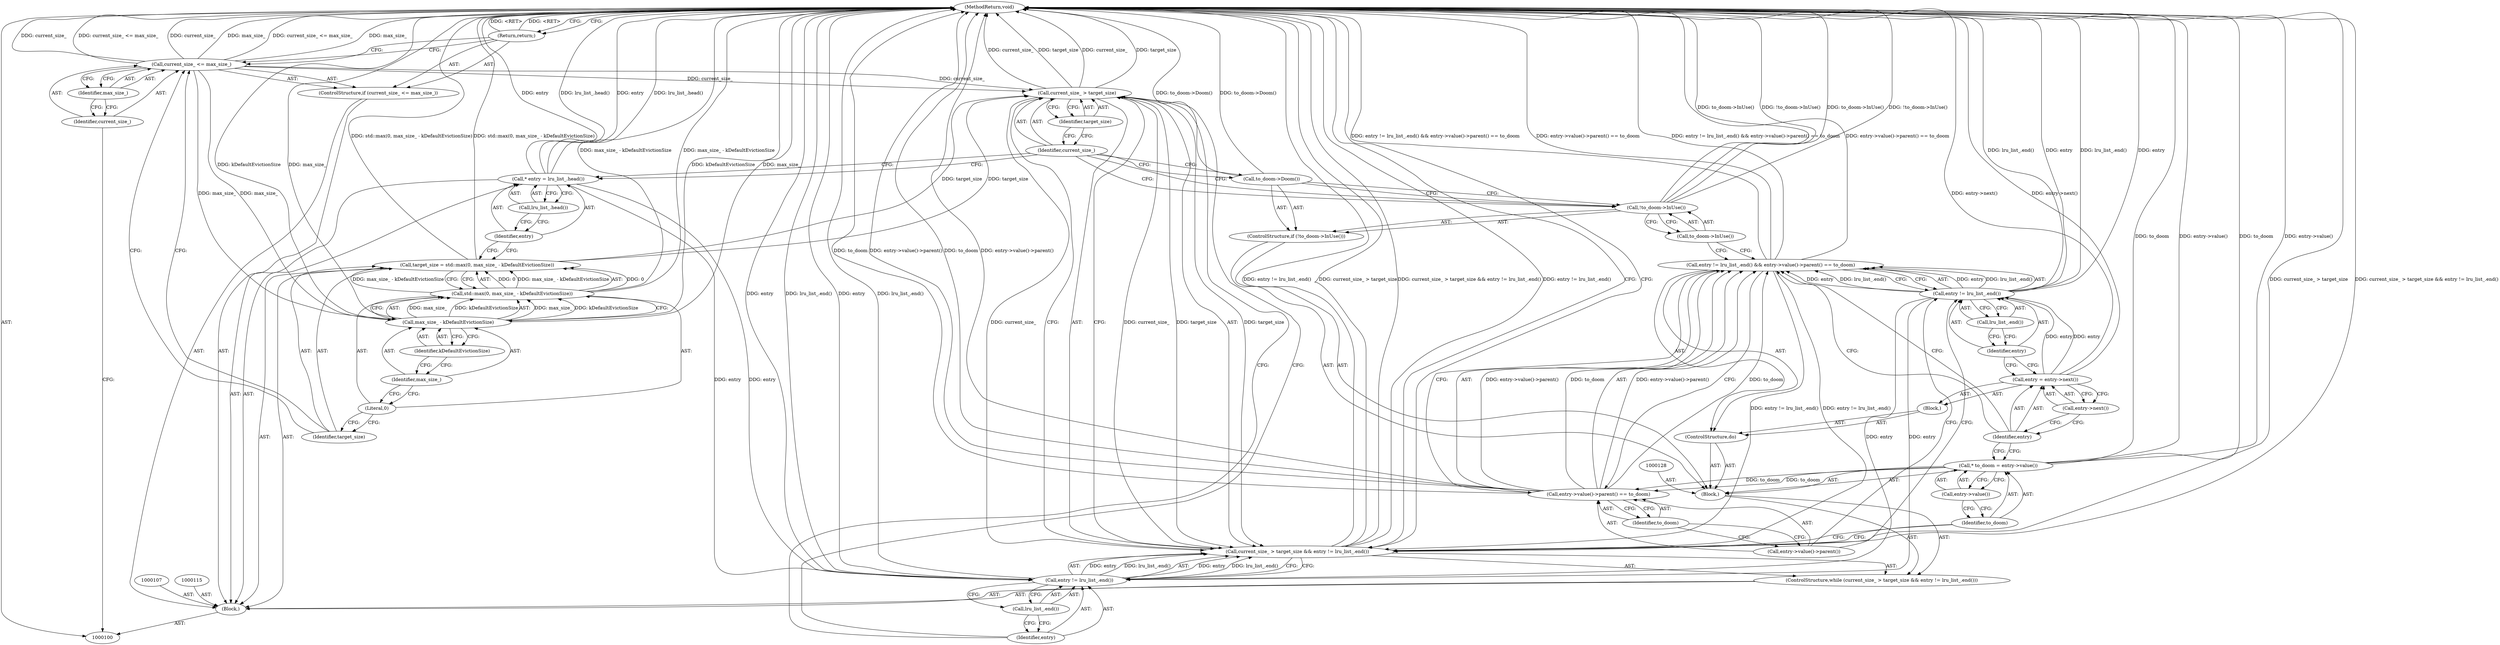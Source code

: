 digraph "1_Chrome_9ab771022535b499e4d7a7f12fa6c60a294f7de4_0" {
"1000148" [label="(MethodReturn,void)"];
"1000101" [label="(Block,)"];
"1000132" [label="(ControlStructure,do)"];
"1000133" [label="(Block,)"];
"1000136" [label="(Call,entry->next())"];
"1000134" [label="(Call,entry = entry->next())"];
"1000135" [label="(Identifier,entry)"];
"1000137" [label="(Call,entry != lru_list_.end() && entry->value()->parent() == to_doom)"];
"1000138" [label="(Call,entry != lru_list_.end())"];
"1000139" [label="(Identifier,entry)"];
"1000140" [label="(Call,lru_list_.end())"];
"1000141" [label="(Call,entry->value()->parent() == to_doom)"];
"1000142" [label="(Call,entry->value()->parent())"];
"1000143" [label="(Identifier,to_doom)"];
"1000146" [label="(Call,to_doom->InUse())"];
"1000144" [label="(ControlStructure,if (!to_doom->InUse()))"];
"1000145" [label="(Call,!to_doom->InUse())"];
"1000147" [label="(Call,to_doom->Doom())"];
"1000102" [label="(ControlStructure,if (current_size_ <= max_size_))"];
"1000105" [label="(Identifier,max_size_)"];
"1000103" [label="(Call,current_size_ <= max_size_)"];
"1000104" [label="(Identifier,current_size_)"];
"1000106" [label="(Return,return;)"];
"1000110" [label="(Call,std::max(0, max_size_ - kDefaultEvictionSize))"];
"1000111" [label="(Literal,0)"];
"1000112" [label="(Call,max_size_ - kDefaultEvictionSize)"];
"1000113" [label="(Identifier,max_size_)"];
"1000114" [label="(Identifier,kDefaultEvictionSize)"];
"1000108" [label="(Call,target_size = std::max(0, max_size_ - kDefaultEvictionSize))"];
"1000109" [label="(Identifier,target_size)"];
"1000116" [label="(Call,* entry = lru_list_.head())"];
"1000117" [label="(Identifier,entry)"];
"1000118" [label="(Call,lru_list_.head())"];
"1000120" [label="(Call,current_size_ > target_size && entry != lru_list_.end())"];
"1000121" [label="(Call,current_size_ > target_size)"];
"1000122" [label="(Identifier,current_size_)"];
"1000123" [label="(Identifier,target_size)"];
"1000119" [label="(ControlStructure,while (current_size_ > target_size && entry != lru_list_.end()))"];
"1000124" [label="(Call,entry != lru_list_.end())"];
"1000125" [label="(Identifier,entry)"];
"1000126" [label="(Call,lru_list_.end())"];
"1000129" [label="(Call,* to_doom = entry->value())"];
"1000130" [label="(Identifier,to_doom)"];
"1000131" [label="(Call,entry->value())"];
"1000127" [label="(Block,)"];
"1000148" -> "1000100"  [label="AST: "];
"1000148" -> "1000106"  [label="CFG: "];
"1000148" -> "1000120"  [label="CFG: "];
"1000116" -> "1000148"  [label="DDG: entry"];
"1000116" -> "1000148"  [label="DDG: lru_list_.head()"];
"1000141" -> "1000148"  [label="DDG: entry->value()->parent()"];
"1000141" -> "1000148"  [label="DDG: to_doom"];
"1000124" -> "1000148"  [label="DDG: entry"];
"1000124" -> "1000148"  [label="DDG: lru_list_.end()"];
"1000103" -> "1000148"  [label="DDG: current_size_"];
"1000103" -> "1000148"  [label="DDG: max_size_"];
"1000103" -> "1000148"  [label="DDG: current_size_ <= max_size_"];
"1000112" -> "1000148"  [label="DDG: kDefaultEvictionSize"];
"1000112" -> "1000148"  [label="DDG: max_size_"];
"1000138" -> "1000148"  [label="DDG: lru_list_.end()"];
"1000138" -> "1000148"  [label="DDG: entry"];
"1000120" -> "1000148"  [label="DDG: current_size_ > target_size"];
"1000120" -> "1000148"  [label="DDG: current_size_ > target_size && entry != lru_list_.end()"];
"1000120" -> "1000148"  [label="DDG: entry != lru_list_.end()"];
"1000110" -> "1000148"  [label="DDG: max_size_ - kDefaultEvictionSize"];
"1000145" -> "1000148"  [label="DDG: to_doom->InUse()"];
"1000145" -> "1000148"  [label="DDG: !to_doom->InUse()"];
"1000137" -> "1000148"  [label="DDG: entry != lru_list_.end() && entry->value()->parent() == to_doom"];
"1000137" -> "1000148"  [label="DDG: entry->value()->parent() == to_doom"];
"1000129" -> "1000148"  [label="DDG: to_doom"];
"1000129" -> "1000148"  [label="DDG: entry->value()"];
"1000121" -> "1000148"  [label="DDG: target_size"];
"1000121" -> "1000148"  [label="DDG: current_size_"];
"1000108" -> "1000148"  [label="DDG: std::max(0, max_size_ - kDefaultEvictionSize)"];
"1000134" -> "1000148"  [label="DDG: entry->next()"];
"1000147" -> "1000148"  [label="DDG: to_doom->Doom()"];
"1000106" -> "1000148"  [label="DDG: <RET>"];
"1000101" -> "1000100"  [label="AST: "];
"1000102" -> "1000101"  [label="AST: "];
"1000107" -> "1000101"  [label="AST: "];
"1000108" -> "1000101"  [label="AST: "];
"1000115" -> "1000101"  [label="AST: "];
"1000116" -> "1000101"  [label="AST: "];
"1000119" -> "1000101"  [label="AST: "];
"1000132" -> "1000127"  [label="AST: "];
"1000133" -> "1000132"  [label="AST: "];
"1000137" -> "1000132"  [label="AST: "];
"1000133" -> "1000132"  [label="AST: "];
"1000134" -> "1000133"  [label="AST: "];
"1000136" -> "1000134"  [label="AST: "];
"1000136" -> "1000135"  [label="CFG: "];
"1000134" -> "1000136"  [label="CFG: "];
"1000134" -> "1000133"  [label="AST: "];
"1000134" -> "1000136"  [label="CFG: "];
"1000135" -> "1000134"  [label="AST: "];
"1000136" -> "1000134"  [label="AST: "];
"1000139" -> "1000134"  [label="CFG: "];
"1000134" -> "1000148"  [label="DDG: entry->next()"];
"1000134" -> "1000138"  [label="DDG: entry"];
"1000135" -> "1000134"  [label="AST: "];
"1000135" -> "1000137"  [label="CFG: "];
"1000135" -> "1000129"  [label="CFG: "];
"1000136" -> "1000135"  [label="CFG: "];
"1000137" -> "1000132"  [label="AST: "];
"1000137" -> "1000138"  [label="CFG: "];
"1000137" -> "1000141"  [label="CFG: "];
"1000138" -> "1000137"  [label="AST: "];
"1000141" -> "1000137"  [label="AST: "];
"1000135" -> "1000137"  [label="CFG: "];
"1000146" -> "1000137"  [label="CFG: "];
"1000137" -> "1000148"  [label="DDG: entry != lru_list_.end() && entry->value()->parent() == to_doom"];
"1000137" -> "1000148"  [label="DDG: entry->value()->parent() == to_doom"];
"1000137" -> "1000120"  [label="DDG: entry != lru_list_.end()"];
"1000138" -> "1000137"  [label="DDG: entry"];
"1000138" -> "1000137"  [label="DDG: lru_list_.end()"];
"1000141" -> "1000137"  [label="DDG: entry->value()->parent()"];
"1000141" -> "1000137"  [label="DDG: to_doom"];
"1000138" -> "1000137"  [label="AST: "];
"1000138" -> "1000140"  [label="CFG: "];
"1000139" -> "1000138"  [label="AST: "];
"1000140" -> "1000138"  [label="AST: "];
"1000142" -> "1000138"  [label="CFG: "];
"1000137" -> "1000138"  [label="CFG: "];
"1000138" -> "1000148"  [label="DDG: lru_list_.end()"];
"1000138" -> "1000148"  [label="DDG: entry"];
"1000138" -> "1000124"  [label="DDG: entry"];
"1000138" -> "1000137"  [label="DDG: entry"];
"1000138" -> "1000137"  [label="DDG: lru_list_.end()"];
"1000134" -> "1000138"  [label="DDG: entry"];
"1000139" -> "1000138"  [label="AST: "];
"1000139" -> "1000134"  [label="CFG: "];
"1000140" -> "1000139"  [label="CFG: "];
"1000140" -> "1000138"  [label="AST: "];
"1000140" -> "1000139"  [label="CFG: "];
"1000138" -> "1000140"  [label="CFG: "];
"1000141" -> "1000137"  [label="AST: "];
"1000141" -> "1000143"  [label="CFG: "];
"1000142" -> "1000141"  [label="AST: "];
"1000143" -> "1000141"  [label="AST: "];
"1000137" -> "1000141"  [label="CFG: "];
"1000141" -> "1000148"  [label="DDG: entry->value()->parent()"];
"1000141" -> "1000148"  [label="DDG: to_doom"];
"1000141" -> "1000137"  [label="DDG: entry->value()->parent()"];
"1000141" -> "1000137"  [label="DDG: to_doom"];
"1000129" -> "1000141"  [label="DDG: to_doom"];
"1000142" -> "1000141"  [label="AST: "];
"1000142" -> "1000138"  [label="CFG: "];
"1000143" -> "1000142"  [label="CFG: "];
"1000143" -> "1000141"  [label="AST: "];
"1000143" -> "1000142"  [label="CFG: "];
"1000141" -> "1000143"  [label="CFG: "];
"1000146" -> "1000145"  [label="AST: "];
"1000146" -> "1000137"  [label="CFG: "];
"1000145" -> "1000146"  [label="CFG: "];
"1000144" -> "1000127"  [label="AST: "];
"1000145" -> "1000144"  [label="AST: "];
"1000147" -> "1000144"  [label="AST: "];
"1000145" -> "1000144"  [label="AST: "];
"1000145" -> "1000146"  [label="CFG: "];
"1000146" -> "1000145"  [label="AST: "];
"1000122" -> "1000145"  [label="CFG: "];
"1000147" -> "1000145"  [label="CFG: "];
"1000145" -> "1000148"  [label="DDG: to_doom->InUse()"];
"1000145" -> "1000148"  [label="DDG: !to_doom->InUse()"];
"1000147" -> "1000144"  [label="AST: "];
"1000147" -> "1000145"  [label="CFG: "];
"1000122" -> "1000147"  [label="CFG: "];
"1000147" -> "1000148"  [label="DDG: to_doom->Doom()"];
"1000102" -> "1000101"  [label="AST: "];
"1000103" -> "1000102"  [label="AST: "];
"1000106" -> "1000102"  [label="AST: "];
"1000105" -> "1000103"  [label="AST: "];
"1000105" -> "1000104"  [label="CFG: "];
"1000103" -> "1000105"  [label="CFG: "];
"1000103" -> "1000102"  [label="AST: "];
"1000103" -> "1000105"  [label="CFG: "];
"1000104" -> "1000103"  [label="AST: "];
"1000105" -> "1000103"  [label="AST: "];
"1000106" -> "1000103"  [label="CFG: "];
"1000109" -> "1000103"  [label="CFG: "];
"1000103" -> "1000148"  [label="DDG: current_size_"];
"1000103" -> "1000148"  [label="DDG: max_size_"];
"1000103" -> "1000148"  [label="DDG: current_size_ <= max_size_"];
"1000103" -> "1000112"  [label="DDG: max_size_"];
"1000103" -> "1000121"  [label="DDG: current_size_"];
"1000104" -> "1000103"  [label="AST: "];
"1000104" -> "1000100"  [label="CFG: "];
"1000105" -> "1000104"  [label="CFG: "];
"1000106" -> "1000102"  [label="AST: "];
"1000106" -> "1000103"  [label="CFG: "];
"1000148" -> "1000106"  [label="CFG: "];
"1000106" -> "1000148"  [label="DDG: <RET>"];
"1000110" -> "1000108"  [label="AST: "];
"1000110" -> "1000112"  [label="CFG: "];
"1000111" -> "1000110"  [label="AST: "];
"1000112" -> "1000110"  [label="AST: "];
"1000108" -> "1000110"  [label="CFG: "];
"1000110" -> "1000148"  [label="DDG: max_size_ - kDefaultEvictionSize"];
"1000110" -> "1000108"  [label="DDG: 0"];
"1000110" -> "1000108"  [label="DDG: max_size_ - kDefaultEvictionSize"];
"1000112" -> "1000110"  [label="DDG: max_size_"];
"1000112" -> "1000110"  [label="DDG: kDefaultEvictionSize"];
"1000111" -> "1000110"  [label="AST: "];
"1000111" -> "1000109"  [label="CFG: "];
"1000113" -> "1000111"  [label="CFG: "];
"1000112" -> "1000110"  [label="AST: "];
"1000112" -> "1000114"  [label="CFG: "];
"1000113" -> "1000112"  [label="AST: "];
"1000114" -> "1000112"  [label="AST: "];
"1000110" -> "1000112"  [label="CFG: "];
"1000112" -> "1000148"  [label="DDG: kDefaultEvictionSize"];
"1000112" -> "1000148"  [label="DDG: max_size_"];
"1000112" -> "1000110"  [label="DDG: max_size_"];
"1000112" -> "1000110"  [label="DDG: kDefaultEvictionSize"];
"1000103" -> "1000112"  [label="DDG: max_size_"];
"1000113" -> "1000112"  [label="AST: "];
"1000113" -> "1000111"  [label="CFG: "];
"1000114" -> "1000113"  [label="CFG: "];
"1000114" -> "1000112"  [label="AST: "];
"1000114" -> "1000113"  [label="CFG: "];
"1000112" -> "1000114"  [label="CFG: "];
"1000108" -> "1000101"  [label="AST: "];
"1000108" -> "1000110"  [label="CFG: "];
"1000109" -> "1000108"  [label="AST: "];
"1000110" -> "1000108"  [label="AST: "];
"1000117" -> "1000108"  [label="CFG: "];
"1000108" -> "1000148"  [label="DDG: std::max(0, max_size_ - kDefaultEvictionSize)"];
"1000110" -> "1000108"  [label="DDG: 0"];
"1000110" -> "1000108"  [label="DDG: max_size_ - kDefaultEvictionSize"];
"1000108" -> "1000121"  [label="DDG: target_size"];
"1000109" -> "1000108"  [label="AST: "];
"1000109" -> "1000103"  [label="CFG: "];
"1000111" -> "1000109"  [label="CFG: "];
"1000116" -> "1000101"  [label="AST: "];
"1000116" -> "1000118"  [label="CFG: "];
"1000117" -> "1000116"  [label="AST: "];
"1000118" -> "1000116"  [label="AST: "];
"1000122" -> "1000116"  [label="CFG: "];
"1000116" -> "1000148"  [label="DDG: entry"];
"1000116" -> "1000148"  [label="DDG: lru_list_.head()"];
"1000116" -> "1000124"  [label="DDG: entry"];
"1000117" -> "1000116"  [label="AST: "];
"1000117" -> "1000108"  [label="CFG: "];
"1000118" -> "1000117"  [label="CFG: "];
"1000118" -> "1000116"  [label="AST: "];
"1000118" -> "1000117"  [label="CFG: "];
"1000116" -> "1000118"  [label="CFG: "];
"1000120" -> "1000119"  [label="AST: "];
"1000120" -> "1000121"  [label="CFG: "];
"1000120" -> "1000124"  [label="CFG: "];
"1000121" -> "1000120"  [label="AST: "];
"1000124" -> "1000120"  [label="AST: "];
"1000130" -> "1000120"  [label="CFG: "];
"1000148" -> "1000120"  [label="CFG: "];
"1000120" -> "1000148"  [label="DDG: current_size_ > target_size"];
"1000120" -> "1000148"  [label="DDG: current_size_ > target_size && entry != lru_list_.end()"];
"1000120" -> "1000148"  [label="DDG: entry != lru_list_.end()"];
"1000121" -> "1000120"  [label="DDG: current_size_"];
"1000121" -> "1000120"  [label="DDG: target_size"];
"1000137" -> "1000120"  [label="DDG: entry != lru_list_.end()"];
"1000124" -> "1000120"  [label="DDG: entry"];
"1000124" -> "1000120"  [label="DDG: lru_list_.end()"];
"1000121" -> "1000120"  [label="AST: "];
"1000121" -> "1000123"  [label="CFG: "];
"1000122" -> "1000121"  [label="AST: "];
"1000123" -> "1000121"  [label="AST: "];
"1000125" -> "1000121"  [label="CFG: "];
"1000120" -> "1000121"  [label="CFG: "];
"1000121" -> "1000148"  [label="DDG: target_size"];
"1000121" -> "1000148"  [label="DDG: current_size_"];
"1000121" -> "1000120"  [label="DDG: current_size_"];
"1000121" -> "1000120"  [label="DDG: target_size"];
"1000103" -> "1000121"  [label="DDG: current_size_"];
"1000108" -> "1000121"  [label="DDG: target_size"];
"1000122" -> "1000121"  [label="AST: "];
"1000122" -> "1000147"  [label="CFG: "];
"1000122" -> "1000145"  [label="CFG: "];
"1000122" -> "1000116"  [label="CFG: "];
"1000123" -> "1000122"  [label="CFG: "];
"1000123" -> "1000121"  [label="AST: "];
"1000123" -> "1000122"  [label="CFG: "];
"1000121" -> "1000123"  [label="CFG: "];
"1000119" -> "1000101"  [label="AST: "];
"1000120" -> "1000119"  [label="AST: "];
"1000127" -> "1000119"  [label="AST: "];
"1000124" -> "1000120"  [label="AST: "];
"1000124" -> "1000126"  [label="CFG: "];
"1000125" -> "1000124"  [label="AST: "];
"1000126" -> "1000124"  [label="AST: "];
"1000120" -> "1000124"  [label="CFG: "];
"1000124" -> "1000148"  [label="DDG: entry"];
"1000124" -> "1000148"  [label="DDG: lru_list_.end()"];
"1000124" -> "1000120"  [label="DDG: entry"];
"1000124" -> "1000120"  [label="DDG: lru_list_.end()"];
"1000116" -> "1000124"  [label="DDG: entry"];
"1000138" -> "1000124"  [label="DDG: entry"];
"1000125" -> "1000124"  [label="AST: "];
"1000125" -> "1000121"  [label="CFG: "];
"1000126" -> "1000125"  [label="CFG: "];
"1000126" -> "1000124"  [label="AST: "];
"1000126" -> "1000125"  [label="CFG: "];
"1000124" -> "1000126"  [label="CFG: "];
"1000129" -> "1000127"  [label="AST: "];
"1000129" -> "1000131"  [label="CFG: "];
"1000130" -> "1000129"  [label="AST: "];
"1000131" -> "1000129"  [label="AST: "];
"1000135" -> "1000129"  [label="CFG: "];
"1000129" -> "1000148"  [label="DDG: to_doom"];
"1000129" -> "1000148"  [label="DDG: entry->value()"];
"1000129" -> "1000141"  [label="DDG: to_doom"];
"1000130" -> "1000129"  [label="AST: "];
"1000130" -> "1000120"  [label="CFG: "];
"1000131" -> "1000130"  [label="CFG: "];
"1000131" -> "1000129"  [label="AST: "];
"1000131" -> "1000130"  [label="CFG: "];
"1000129" -> "1000131"  [label="CFG: "];
"1000127" -> "1000119"  [label="AST: "];
"1000128" -> "1000127"  [label="AST: "];
"1000129" -> "1000127"  [label="AST: "];
"1000132" -> "1000127"  [label="AST: "];
"1000144" -> "1000127"  [label="AST: "];
}
